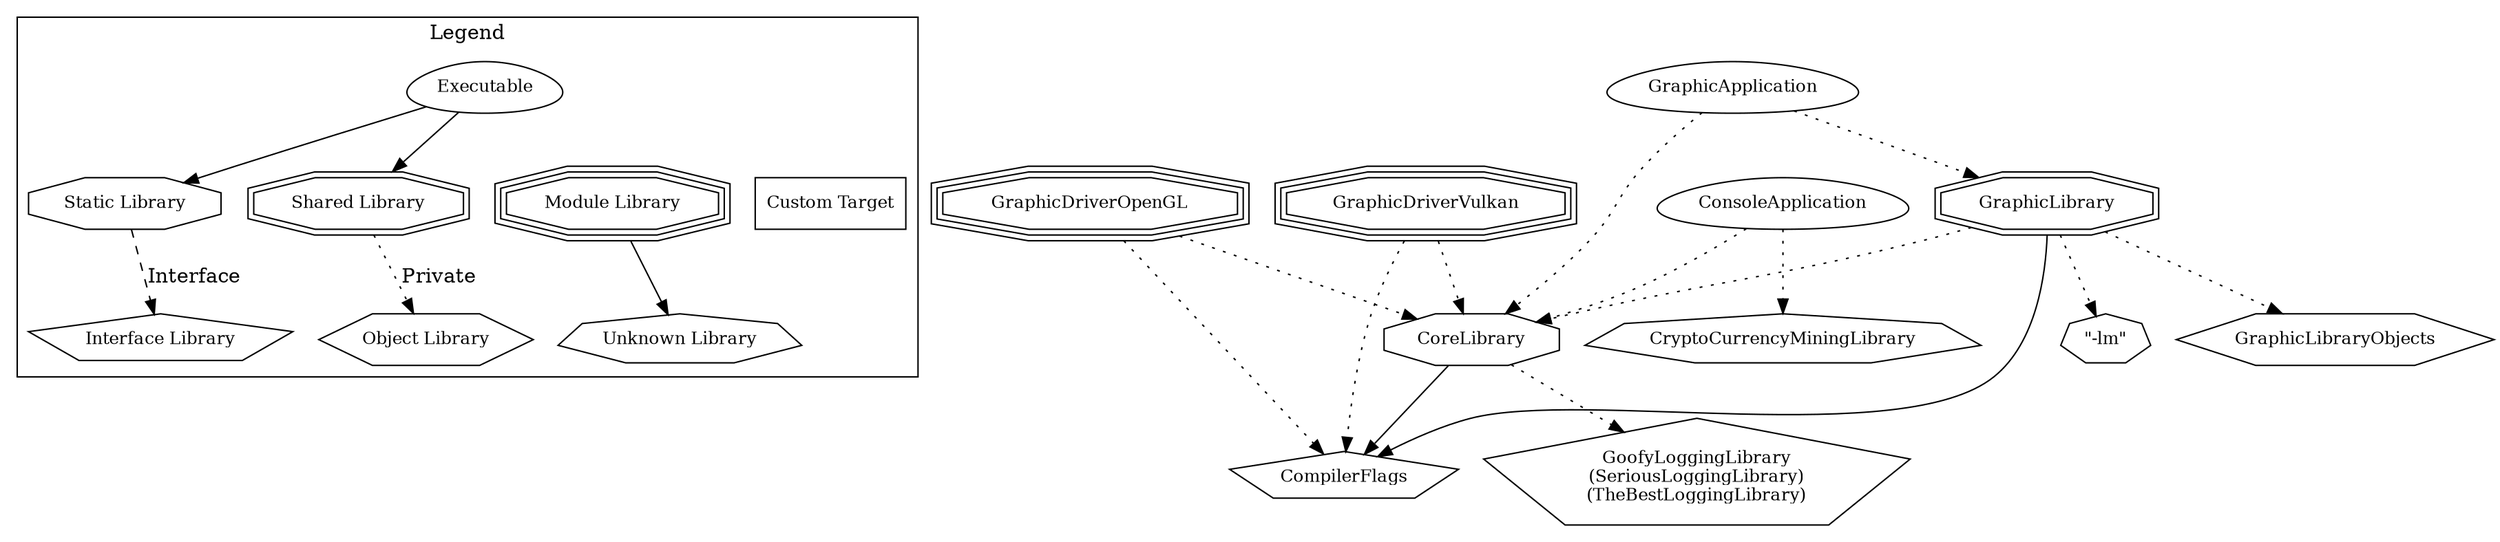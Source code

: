 digraph "CMake Project Dependencies" {
node [
  fontsize = "12"
];
subgraph clusterLegend {
  label = "Legend";
  color = black;
  edge [ style = invis ];
  legendNode0 [ label = "Executable", shape = egg ];
  legendNode1 [ label = "Static Library", shape = octagon ];
  legendNode2 [ label = "Shared Library", shape = doubleoctagon ];
  legendNode3 [ label = "Module Library", shape = tripleoctagon ];
  legendNode4 [ label = "Interface Library", shape = pentagon ];
  legendNode5 [ label = "Object Library", shape = hexagon ];
  legendNode6 [ label = "Unknown Library", shape = septagon ];
  legendNode7 [ label = "Custom Target", shape = box ];
  legendNode0 -> legendNode1 [ style = solid ];
  legendNode0 -> legendNode2 [ style = solid ];
  legendNode0 -> legendNode3;
  legendNode1 -> legendNode4 [ label = "Interface", style = dashed ];
  legendNode2 -> legendNode5 [ label = "Private", style = dotted ];
  legendNode3 -> legendNode6 [ style = solid ];
  legendNode0 -> legendNode7;
}
    "node0" [ label = "CompilerFlags", shape = pentagon ];
    "node1" [ label = "ConsoleApplication", shape = egg ];
    "node2" [ label = "CoreLibrary", shape = octagon ];
    "node2" -> "node0"  // CoreLibrary -> CompilerFlags
    "node3" [ label = "GoofyLoggingLibrary\n(SeriousLoggingLibrary)\n(TheBestLoggingLibrary)", shape = pentagon ];
    "node2" -> "node3" [ style = dotted ] // CoreLibrary -> GoofyLoggingLibrary
    "node1" -> "node2" [ style = dotted ] // ConsoleApplication -> CoreLibrary
    "node4" [ label = "CryptoCurrencyMiningLibrary", shape = septagon ];
    "node1" -> "node4" [ style = dotted ] // ConsoleApplication -> CryptoCurrencyMiningLibrary
    "node5" [ label = "GraphicApplication", shape = egg ];
    "node5" -> "node2" [ style = dotted ] // GraphicApplication -> CoreLibrary
    "node6" [ label = "GraphicLibrary", shape = doubleoctagon ];
    "node7" [ label = "\"-lm\"", shape = septagon ];
    "node6" -> "node7" [ style = dotted ] // GraphicLibrary -> "-lm"
    "node6" -> "node0"  // GraphicLibrary -> CompilerFlags
    "node6" -> "node2" [ style = dotted ] // GraphicLibrary -> CoreLibrary
    "node8" [ label = "GraphicLibraryObjects", shape = hexagon ];
    "node6" -> "node8" [ style = dotted ] // GraphicLibrary -> GraphicLibraryObjects
    "node5" -> "node6" [ style = dotted ] // GraphicApplication -> GraphicLibrary
    "node9" [ label = "GraphicDriverOpenGL", shape = tripleoctagon ];
    "node9" -> "node0" [ style = dotted ] // GraphicDriverOpenGL -> CompilerFlags
    "node9" -> "node2" [ style = dotted ] // GraphicDriverOpenGL -> CoreLibrary
    "node10" [ label = "GraphicDriverVulkan", shape = tripleoctagon ];
    "node10" -> "node0" [ style = dotted ] // GraphicDriverVulkan -> CompilerFlags
    "node10" -> "node2" [ style = dotted ] // GraphicDriverVulkan -> CoreLibrary
}
